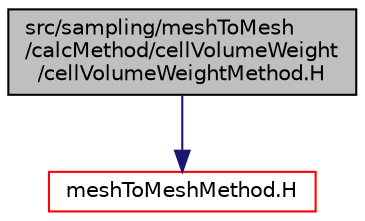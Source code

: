 digraph "src/sampling/meshToMesh/calcMethod/cellVolumeWeight/cellVolumeWeightMethod.H"
{
  bgcolor="transparent";
  edge [fontname="Helvetica",fontsize="10",labelfontname="Helvetica",labelfontsize="10"];
  node [fontname="Helvetica",fontsize="10",shape=record];
  Node1 [label="src/sampling/meshToMesh\l/calcMethod/cellVolumeWeight\l/cellVolumeWeightMethod.H",height=0.2,width=0.4,color="black", fillcolor="grey75", style="filled", fontcolor="black"];
  Node1 -> Node2 [color="midnightblue",fontsize="10",style="solid",fontname="Helvetica"];
  Node2 [label="meshToMeshMethod.H",height=0.2,width=0.4,color="red",URL="$a09628.html"];
}
